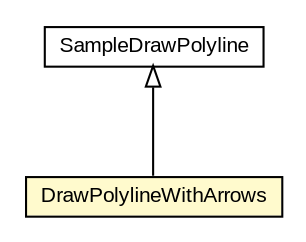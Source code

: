 #!/usr/local/bin/dot
#
# Class diagram 
# Generated by UMLGraph version R5_6-24-gf6e263 (http://www.umlgraph.org/)
#

digraph G {
	edge [fontname="arial",fontsize=10,labelfontname="arial",labelfontsize=10];
	node [fontname="arial",fontsize=10,shape=plaintext];
	nodesep=0.25;
	ranksep=0.5;
	// org.osmdroid.samplefragments.drawing.DrawPolylineWithArrows
	c88996 [label=<<table title="org.osmdroid.samplefragments.drawing.DrawPolylineWithArrows" border="0" cellborder="1" cellspacing="0" cellpadding="2" port="p" bgcolor="lemonChiffon" href="./DrawPolylineWithArrows.html">
		<tr><td><table border="0" cellspacing="0" cellpadding="1">
<tr><td align="center" balign="center"> DrawPolylineWithArrows </td></tr>
		</table></td></tr>
		</table>>, URL="./DrawPolylineWithArrows.html", fontname="arial", fontcolor="black", fontsize=10.0];
	// org.osmdroid.samplefragments.drawing.SampleDrawPolyline
	c89000 [label=<<table title="org.osmdroid.samplefragments.drawing.SampleDrawPolyline" border="0" cellborder="1" cellspacing="0" cellpadding="2" port="p" href="./SampleDrawPolyline.html">
		<tr><td><table border="0" cellspacing="0" cellpadding="1">
<tr><td align="center" balign="center"> SampleDrawPolyline </td></tr>
		</table></td></tr>
		</table>>, URL="./SampleDrawPolyline.html", fontname="arial", fontcolor="black", fontsize=10.0];
	//org.osmdroid.samplefragments.drawing.DrawPolylineWithArrows extends org.osmdroid.samplefragments.drawing.SampleDrawPolyline
	c89000:p -> c88996:p [dir=back,arrowtail=empty];
}

